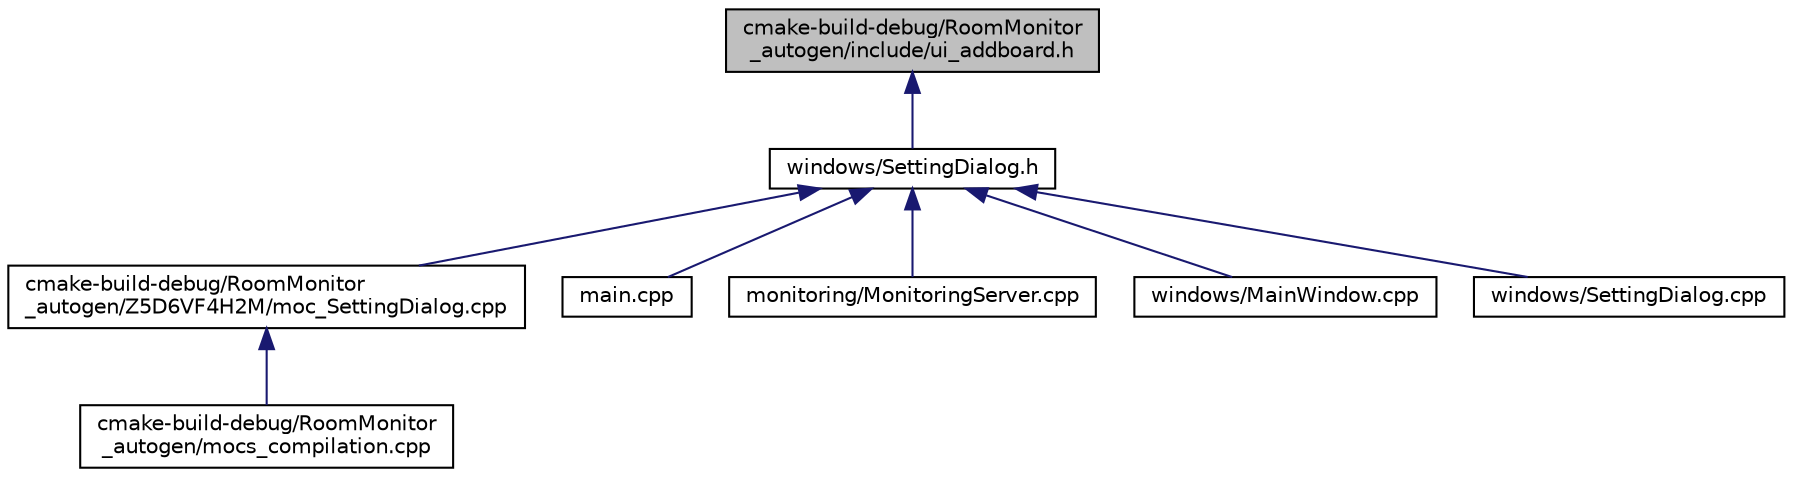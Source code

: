 digraph "cmake-build-debug/RoomMonitor_autogen/include/ui_addboard.h"
{
  edge [fontname="Helvetica",fontsize="10",labelfontname="Helvetica",labelfontsize="10"];
  node [fontname="Helvetica",fontsize="10",shape=record];
  Node9 [label="cmake-build-debug/RoomMonitor\l_autogen/include/ui_addboard.h",height=0.2,width=0.4,color="black", fillcolor="grey75", style="filled", fontcolor="black"];
  Node9 -> Node10 [dir="back",color="midnightblue",fontsize="10",style="solid",fontname="Helvetica"];
  Node10 [label="windows/SettingDialog.h",height=0.2,width=0.4,color="black", fillcolor="white", style="filled",URL="$_setting_dialog_8h.html"];
  Node10 -> Node11 [dir="back",color="midnightblue",fontsize="10",style="solid",fontname="Helvetica"];
  Node11 [label="cmake-build-debug/RoomMonitor\l_autogen/Z5D6VF4H2M/moc_SettingDialog.cpp",height=0.2,width=0.4,color="black", fillcolor="white", style="filled",URL="$moc___setting_dialog_8cpp.html"];
  Node11 -> Node12 [dir="back",color="midnightblue",fontsize="10",style="solid",fontname="Helvetica"];
  Node12 [label="cmake-build-debug/RoomMonitor\l_autogen/mocs_compilation.cpp",height=0.2,width=0.4,color="black", fillcolor="white", style="filled",URL="$mocs__compilation_8cpp.html"];
  Node10 -> Node13 [dir="back",color="midnightblue",fontsize="10",style="solid",fontname="Helvetica"];
  Node13 [label="main.cpp",height=0.2,width=0.4,color="black", fillcolor="white", style="filled",URL="$main_8cpp.html"];
  Node10 -> Node14 [dir="back",color="midnightblue",fontsize="10",style="solid",fontname="Helvetica"];
  Node14 [label="monitoring/MonitoringServer.cpp",height=0.2,width=0.4,color="black", fillcolor="white", style="filled",URL="$_monitoring_server_8cpp.html"];
  Node10 -> Node15 [dir="back",color="midnightblue",fontsize="10",style="solid",fontname="Helvetica"];
  Node15 [label="windows/MainWindow.cpp",height=0.2,width=0.4,color="black", fillcolor="white", style="filled",URL="$_main_window_8cpp.html"];
  Node10 -> Node16 [dir="back",color="midnightblue",fontsize="10",style="solid",fontname="Helvetica"];
  Node16 [label="windows/SettingDialog.cpp",height=0.2,width=0.4,color="black", fillcolor="white", style="filled",URL="$_setting_dialog_8cpp.html"];
}
